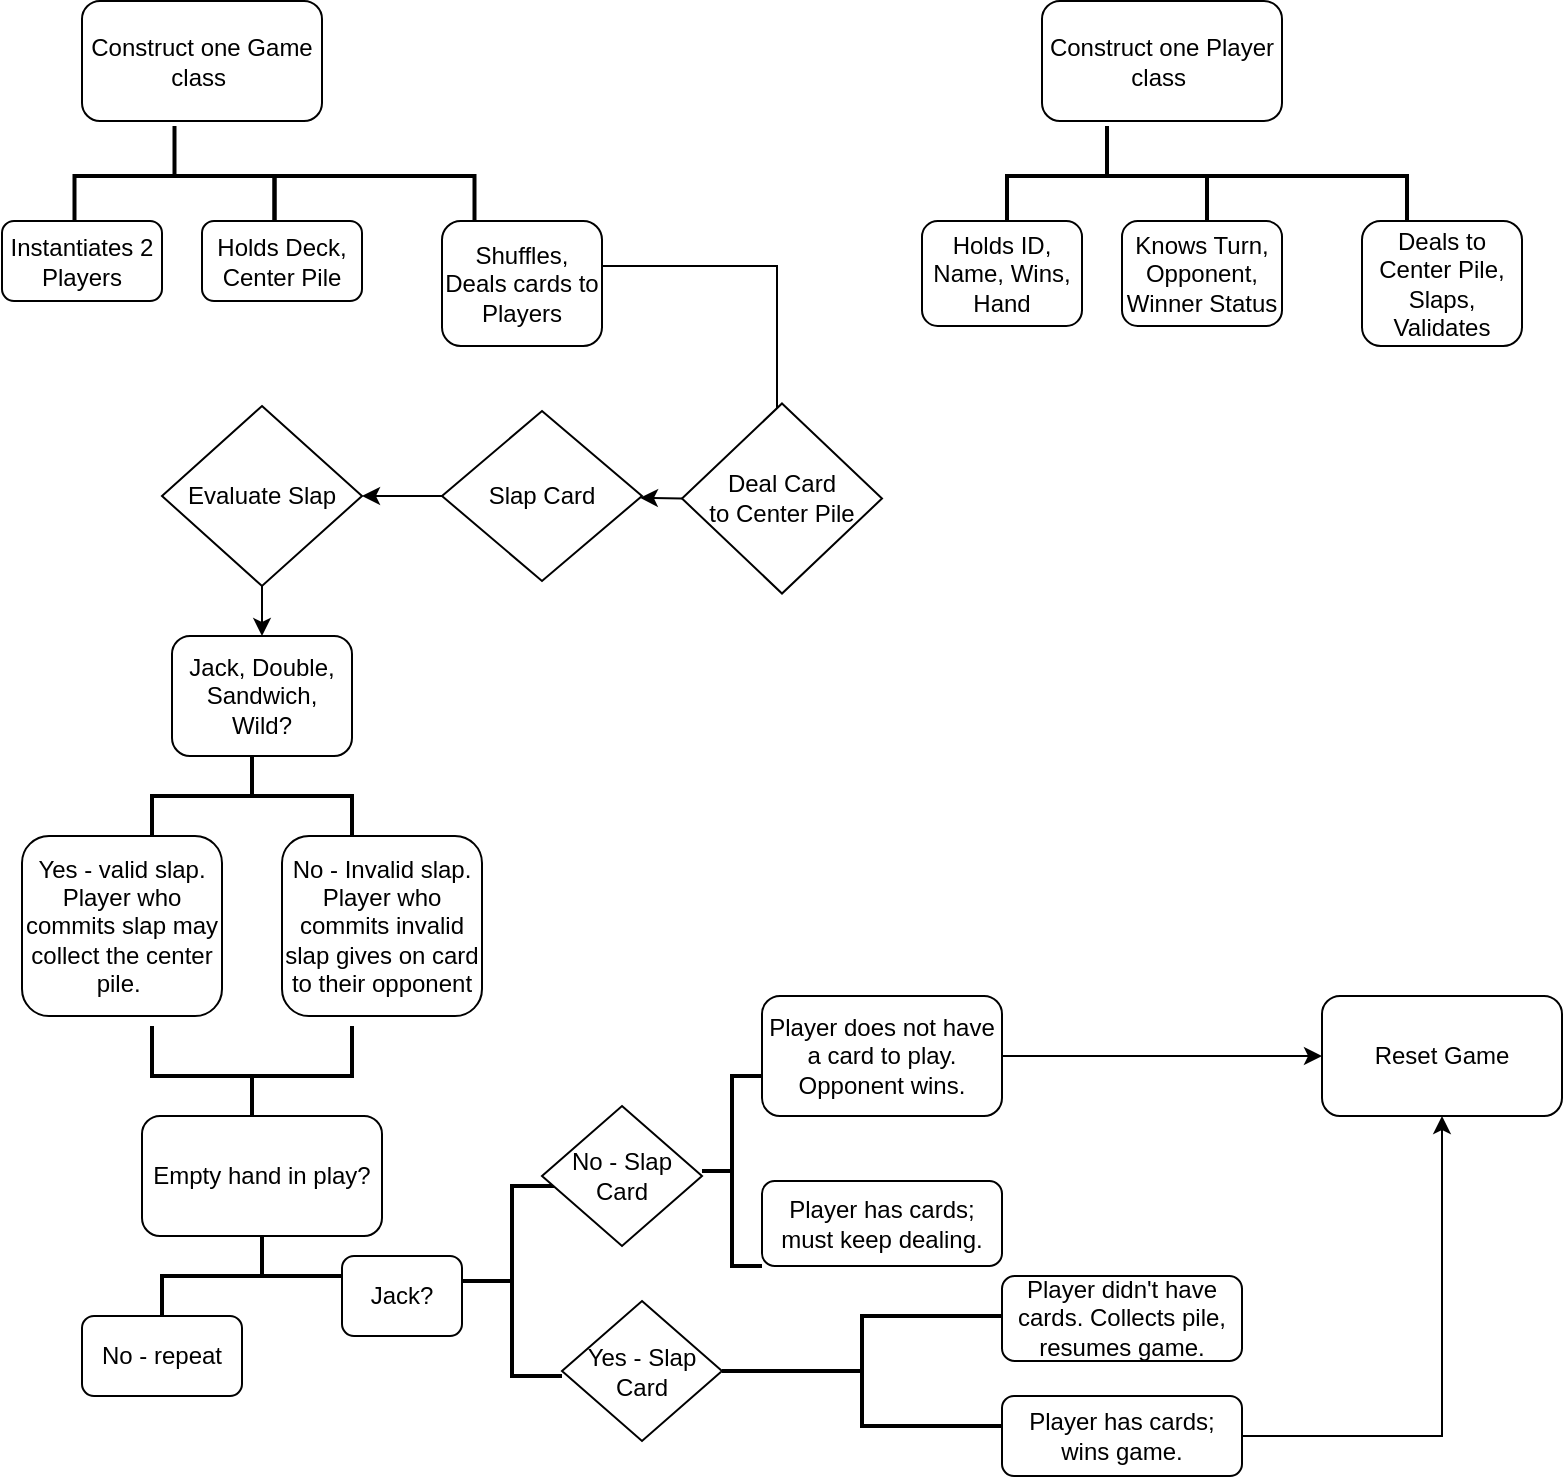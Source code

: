 <mxfile version="14.2.5" type="google"><diagram id="hGrxYckwlaAGopMwLM2H" name="Page-1"><mxGraphModel dx="1426" dy="771" grid="1" gridSize="10" guides="1" tooltips="1" connect="1" arrows="1" fold="1" page="1" pageScale="1" pageWidth="850" pageHeight="1100" math="0" shadow="0"><root><mxCell id="0"/><mxCell id="1" parent="0"/><mxCell id="AzI9JexLTNSQLtrTFiw5-106" value="" style="edgeStyle=none;rounded=0;orthogonalLoop=1;jettySize=auto;html=1;" edge="1" parent="1" source="AzI9JexLTNSQLtrTFiw5-10" target="AzI9JexLTNSQLtrTFiw5-38"><mxGeometry relative="1" as="geometry"/></mxCell><mxCell id="AzI9JexLTNSQLtrTFiw5-10" value="Evaluate Slap" style="rhombus;whiteSpace=wrap;html=1;" vertex="1" parent="1"><mxGeometry x="90" y="210" width="100" height="90" as="geometry"/></mxCell><mxCell id="AzI9JexLTNSQLtrTFiw5-29" value="" style="strokeWidth=2;html=1;shape=mxgraph.flowchart.annotation_2;align=left;labelPosition=right;pointerEvents=1;rotation=90;" vertex="1" parent="1"><mxGeometry x="115" y="595" width="50" height="100" as="geometry"/></mxCell><mxCell id="AzI9JexLTNSQLtrTFiw5-37" value="No - repeat" style="rounded=1;whiteSpace=wrap;html=1;" vertex="1" parent="1"><mxGeometry x="50" y="665" width="80" height="40" as="geometry"/></mxCell><mxCell id="AzI9JexLTNSQLtrTFiw5-38" value="Jack, Double, Sandwich, Wild?" style="rounded=1;whiteSpace=wrap;html=1;" vertex="1" parent="1"><mxGeometry x="95" y="325" width="90" height="60" as="geometry"/></mxCell><mxCell id="AzI9JexLTNSQLtrTFiw5-39" value="" style="strokeWidth=2;html=1;shape=mxgraph.flowchart.annotation_2;align=left;labelPosition=right;pointerEvents=1;rotation=90;" vertex="1" parent="1"><mxGeometry x="115" y="355" width="40" height="100" as="geometry"/></mxCell><mxCell id="AzI9JexLTNSQLtrTFiw5-41" style="edgeStyle=none;rounded=0;orthogonalLoop=1;jettySize=auto;html=1;exitX=0.5;exitY=0;exitDx=0;exitDy=0;" edge="1" parent="1"><mxGeometry relative="1" as="geometry"><mxPoint x="170" y="435" as="sourcePoint"/><mxPoint x="170" y="435" as="targetPoint"/></mxGeometry></mxCell><mxCell id="AzI9JexLTNSQLtrTFiw5-133" style="edgeStyle=none;rounded=0;orthogonalLoop=1;jettySize=auto;html=1;entryX=0.5;entryY=1;entryDx=0;entryDy=0;" edge="1" parent="1" source="AzI9JexLTNSQLtrTFiw5-43" target="AzI9JexLTNSQLtrTFiw5-129"><mxGeometry relative="1" as="geometry"><Array as="points"><mxPoint x="730" y="725"/></Array></mxGeometry></mxCell><mxCell id="AzI9JexLTNSQLtrTFiw5-43" value="Player has cards; wins game." style="rounded=1;whiteSpace=wrap;html=1;" vertex="1" parent="1"><mxGeometry x="510" y="705" width="120" height="40" as="geometry"/></mxCell><mxCell id="AzI9JexLTNSQLtrTFiw5-44" value="No - Invalid slap. Player who commits invalid slap gives on card to their opponent" style="rounded=1;whiteSpace=wrap;html=1;" vertex="1" parent="1"><mxGeometry x="150" y="425" width="100" height="90" as="geometry"/></mxCell><mxCell id="AzI9JexLTNSQLtrTFiw5-71" value="" style="strokeWidth=2;html=1;shape=mxgraph.flowchart.annotation_2;align=left;labelPosition=right;pointerEvents=1;rotation=-90;" vertex="1" parent="1"><mxGeometry x="110" y="495" width="50" height="100" as="geometry"/></mxCell><mxCell id="AzI9JexLTNSQLtrTFiw5-72" value="Yes - valid slap. Player who commits slap may collect the center pile.&amp;nbsp;" style="rounded=1;whiteSpace=wrap;html=1;" vertex="1" parent="1"><mxGeometry x="20" y="425" width="100" height="90" as="geometry"/></mxCell><mxCell id="AzI9JexLTNSQLtrTFiw5-73" value="Player has cards; must keep dealing." style="rounded=1;whiteSpace=wrap;html=1;" vertex="1" parent="1"><mxGeometry x="390" y="597.54" width="120" height="42.46" as="geometry"/></mxCell><mxCell id="AzI9JexLTNSQLtrTFiw5-86" value="Empty hand in play?" style="rounded=1;whiteSpace=wrap;html=1;" vertex="1" parent="1"><mxGeometry x="80" y="565" width="120" height="60" as="geometry"/></mxCell><mxCell id="AzI9JexLTNSQLtrTFiw5-87" value="Jack?" style="rounded=1;whiteSpace=wrap;html=1;" vertex="1" parent="1"><mxGeometry x="180" y="635" width="60" height="40" as="geometry"/></mxCell><mxCell id="AzI9JexLTNSQLtrTFiw5-94" value="Yes - Slap Card" style="rhombus;whiteSpace=wrap;html=1;" vertex="1" parent="1"><mxGeometry x="290" y="657.5" width="80" height="70" as="geometry"/></mxCell><mxCell id="AzI9JexLTNSQLtrTFiw5-95" style="edgeStyle=none;rounded=0;orthogonalLoop=1;jettySize=auto;html=1;exitX=0.5;exitY=1;exitDx=0;exitDy=0;" edge="1" parent="1" source="AzI9JexLTNSQLtrTFiw5-87" target="AzI9JexLTNSQLtrTFiw5-87"><mxGeometry relative="1" as="geometry"/></mxCell><mxCell id="AzI9JexLTNSQLtrTFiw5-96" style="edgeStyle=none;rounded=0;orthogonalLoop=1;jettySize=auto;html=1;exitX=1;exitY=0.5;exitDx=0;exitDy=0;" edge="1" parent="1" source="AzI9JexLTNSQLtrTFiw5-87" target="AzI9JexLTNSQLtrTFiw5-87"><mxGeometry relative="1" as="geometry"/></mxCell><mxCell id="AzI9JexLTNSQLtrTFiw5-97" value="" style="strokeWidth=2;html=1;shape=mxgraph.flowchart.annotation_2;align=left;labelPosition=right;pointerEvents=1;" vertex="1" parent="1"><mxGeometry x="240" y="600" width="50" height="95" as="geometry"/></mxCell><mxCell id="AzI9JexLTNSQLtrTFiw5-98" value="" style="strokeWidth=2;html=1;shape=mxgraph.flowchart.annotation_2;align=left;labelPosition=right;pointerEvents=1;" vertex="1" parent="1"><mxGeometry x="370" y="665" width="140" height="55" as="geometry"/></mxCell><mxCell id="AzI9JexLTNSQLtrTFiw5-130" value="" style="edgeStyle=none;rounded=0;orthogonalLoop=1;jettySize=auto;html=1;" edge="1" parent="1" source="AzI9JexLTNSQLtrTFiw5-99" target="AzI9JexLTNSQLtrTFiw5-129"><mxGeometry relative="1" as="geometry"/></mxCell><mxCell id="AzI9JexLTNSQLtrTFiw5-99" value="Player does not have a card to play. Opponent wins." style="rounded=1;whiteSpace=wrap;html=1;" vertex="1" parent="1"><mxGeometry x="390" y="505" width="120" height="60" as="geometry"/></mxCell><mxCell id="AzI9JexLTNSQLtrTFiw5-100" value="No - Slap Card" style="rhombus;whiteSpace=wrap;html=1;" vertex="1" parent="1"><mxGeometry x="280" y="560" width="80" height="70" as="geometry"/></mxCell><mxCell id="AzI9JexLTNSQLtrTFiw5-102" value="" style="strokeWidth=2;html=1;shape=mxgraph.flowchart.annotation_2;align=left;labelPosition=right;pointerEvents=1;" vertex="1" parent="1"><mxGeometry x="360" y="545" width="30" height="95" as="geometry"/></mxCell><mxCell id="AzI9JexLTNSQLtrTFiw5-103" value="Player didn't have cards. Collects pile, resumes game." style="rounded=1;whiteSpace=wrap;html=1;" vertex="1" parent="1"><mxGeometry x="510" y="645" width="120" height="42.46" as="geometry"/></mxCell><mxCell id="AzI9JexLTNSQLtrTFiw5-107" value="Construct one Player class&amp;nbsp;" style="rounded=1;whiteSpace=wrap;html=1;" vertex="1" parent="1"><mxGeometry x="530" y="7.5" width="120" height="60" as="geometry"/></mxCell><mxCell id="AzI9JexLTNSQLtrTFiw5-109" value="Construct one Game class&amp;nbsp;" style="rounded=1;whiteSpace=wrap;html=1;" vertex="1" parent="1"><mxGeometry x="50" y="7.5" width="120" height="60" as="geometry"/></mxCell><mxCell id="AzI9JexLTNSQLtrTFiw5-110" value="" style="strokeWidth=2;html=1;shape=mxgraph.flowchart.annotation_2;align=left;labelPosition=right;pointerEvents=1;rotation=90;" vertex="1" parent="1"><mxGeometry x="71.25" y="45" width="50" height="100" as="geometry"/></mxCell><mxCell id="AzI9JexLTNSQLtrTFiw5-111" value="" style="strokeWidth=2;html=1;shape=mxgraph.flowchart.annotation_1;align=left;pointerEvents=1;rotation=90;" vertex="1" parent="1"><mxGeometry x="183.75" y="57.5" width="25" height="100" as="geometry"/></mxCell><mxCell id="AzI9JexLTNSQLtrTFiw5-114" value="" style="strokeWidth=2;html=1;shape=mxgraph.flowchart.annotation_2;align=left;labelPosition=right;pointerEvents=1;rotation=90;" vertex="1" parent="1"><mxGeometry x="537.5" y="45" width="50" height="100" as="geometry"/></mxCell><mxCell id="AzI9JexLTNSQLtrTFiw5-115" value="" style="strokeWidth=2;html=1;shape=mxgraph.flowchart.annotation_1;align=left;pointerEvents=1;rotation=90;" vertex="1" parent="1"><mxGeometry x="650" y="57.5" width="25" height="100" as="geometry"/></mxCell><mxCell id="AzI9JexLTNSQLtrTFiw5-116" value="Instantiates 2 Players" style="rounded=1;whiteSpace=wrap;html=1;" vertex="1" parent="1"><mxGeometry x="10" y="117.5" width="80" height="40" as="geometry"/></mxCell><mxCell id="AzI9JexLTNSQLtrTFiw5-117" value="Holds Deck, Center Pile" style="rounded=1;whiteSpace=wrap;html=1;" vertex="1" parent="1"><mxGeometry x="110" y="117.5" width="80" height="40" as="geometry"/></mxCell><mxCell id="AzI9JexLTNSQLtrTFiw5-118" value="Shuffles, Deals cards to Players" style="rounded=1;whiteSpace=wrap;html=1;" vertex="1" parent="1"><mxGeometry x="230" y="117.5" width="80" height="62.5" as="geometry"/></mxCell><mxCell id="AzI9JexLTNSQLtrTFiw5-128" value="" style="edgeStyle=none;rounded=0;orthogonalLoop=1;jettySize=auto;html=1;" edge="1" parent="1" source="AzI9JexLTNSQLtrTFiw5-121" target="AzI9JexLTNSQLtrTFiw5-10"><mxGeometry relative="1" as="geometry"/></mxCell><mxCell id="AzI9JexLTNSQLtrTFiw5-121" value="Slap Card" style="rhombus;whiteSpace=wrap;html=1;" vertex="1" parent="1"><mxGeometry x="230" y="212.5" width="100" height="85" as="geometry"/></mxCell><mxCell id="AzI9JexLTNSQLtrTFiw5-122" value="" style="shape=partialRectangle;whiteSpace=wrap;html=1;bottom=0;right=0;fillColor=none;rotation=90;" vertex="1" parent="1"><mxGeometry x="315" y="135" width="77.5" height="87.5" as="geometry"/></mxCell><mxCell id="AzI9JexLTNSQLtrTFiw5-127" style="edgeStyle=none;rounded=0;orthogonalLoop=1;jettySize=auto;html=1;exitX=0;exitY=0.5;exitDx=0;exitDy=0;" edge="1" parent="1" source="AzI9JexLTNSQLtrTFiw5-123" target="AzI9JexLTNSQLtrTFiw5-121"><mxGeometry relative="1" as="geometry"/></mxCell><mxCell id="AzI9JexLTNSQLtrTFiw5-123" value="Deal Card &lt;br&gt;to Center Pile" style="rhombus;whiteSpace=wrap;html=1;" vertex="1" parent="1"><mxGeometry x="350" y="208.75" width="100" height="95" as="geometry"/></mxCell><mxCell id="AzI9JexLTNSQLtrTFiw5-124" value="Holds ID, Name, Wins, Hand" style="rounded=1;whiteSpace=wrap;html=1;" vertex="1" parent="1"><mxGeometry x="470" y="117.5" width="80" height="52.5" as="geometry"/></mxCell><mxCell id="AzI9JexLTNSQLtrTFiw5-125" value="Knows Turn, Opponent, Winner Status" style="rounded=1;whiteSpace=wrap;html=1;" vertex="1" parent="1"><mxGeometry x="570" y="117.5" width="80" height="52.5" as="geometry"/></mxCell><mxCell id="AzI9JexLTNSQLtrTFiw5-126" value="Deals to Center Pile, Slaps, Validates" style="rounded=1;whiteSpace=wrap;html=1;" vertex="1" parent="1"><mxGeometry x="690" y="117.5" width="80" height="62.5" as="geometry"/></mxCell><mxCell id="AzI9JexLTNSQLtrTFiw5-129" value="Reset Game" style="whiteSpace=wrap;html=1;rounded=1;" vertex="1" parent="1"><mxGeometry x="670" y="505" width="120" height="60" as="geometry"/></mxCell></root></mxGraphModel></diagram></mxfile>